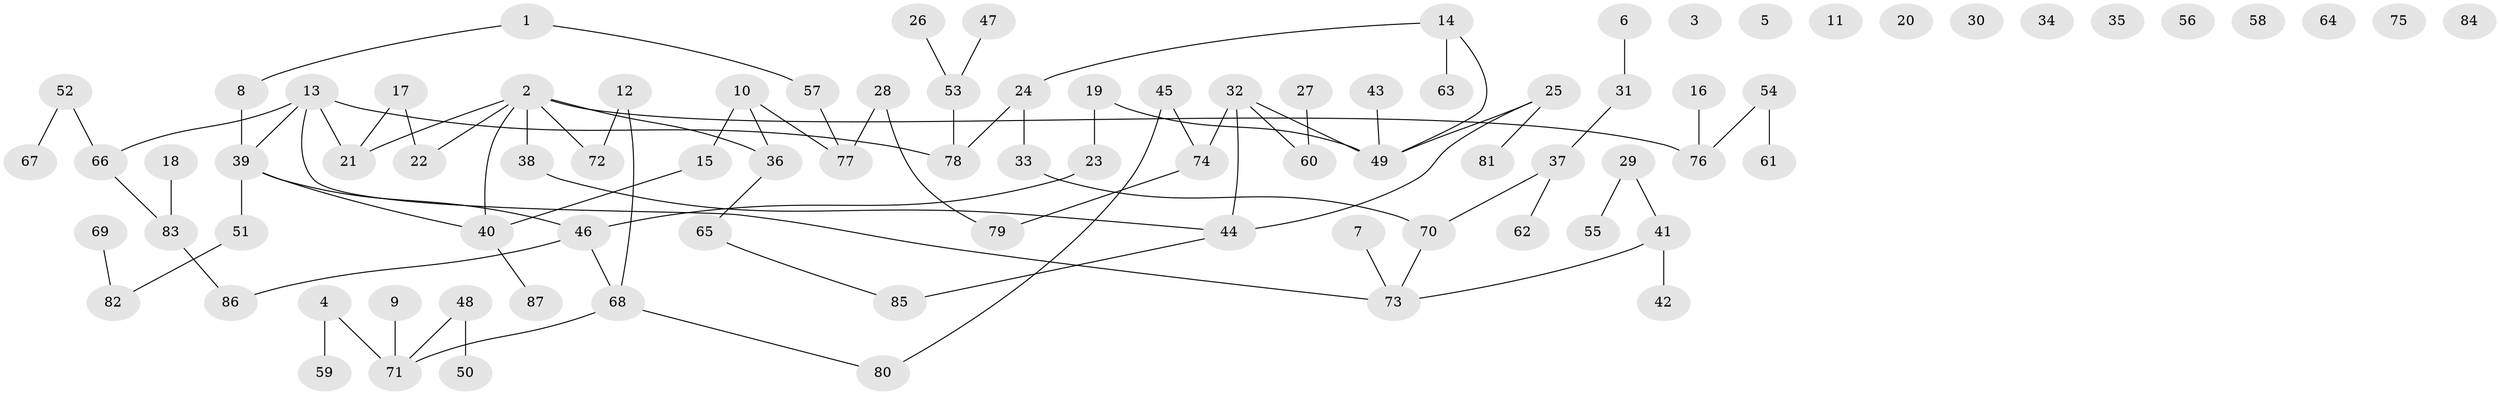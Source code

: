 // coarse degree distribution, {2: 0.30357142857142855, 7: 0.05357142857142857, 0: 0.21428571428571427, 1: 0.21428571428571427, 3: 0.10714285714285714, 4: 0.07142857142857142, 5: 0.017857142857142856, 6: 0.017857142857142856}
// Generated by graph-tools (version 1.1) at 2025/23/03/03/25 07:23:28]
// undirected, 87 vertices, 87 edges
graph export_dot {
graph [start="1"]
  node [color=gray90,style=filled];
  1;
  2;
  3;
  4;
  5;
  6;
  7;
  8;
  9;
  10;
  11;
  12;
  13;
  14;
  15;
  16;
  17;
  18;
  19;
  20;
  21;
  22;
  23;
  24;
  25;
  26;
  27;
  28;
  29;
  30;
  31;
  32;
  33;
  34;
  35;
  36;
  37;
  38;
  39;
  40;
  41;
  42;
  43;
  44;
  45;
  46;
  47;
  48;
  49;
  50;
  51;
  52;
  53;
  54;
  55;
  56;
  57;
  58;
  59;
  60;
  61;
  62;
  63;
  64;
  65;
  66;
  67;
  68;
  69;
  70;
  71;
  72;
  73;
  74;
  75;
  76;
  77;
  78;
  79;
  80;
  81;
  82;
  83;
  84;
  85;
  86;
  87;
  1 -- 8;
  1 -- 57;
  2 -- 21;
  2 -- 22;
  2 -- 36;
  2 -- 38;
  2 -- 40;
  2 -- 72;
  2 -- 76;
  4 -- 59;
  4 -- 71;
  6 -- 31;
  7 -- 73;
  8 -- 39;
  9 -- 71;
  10 -- 15;
  10 -- 36;
  10 -- 77;
  12 -- 68;
  12 -- 72;
  13 -- 21;
  13 -- 39;
  13 -- 66;
  13 -- 73;
  13 -- 78;
  14 -- 24;
  14 -- 49;
  14 -- 63;
  15 -- 40;
  16 -- 76;
  17 -- 21;
  17 -- 22;
  18 -- 83;
  19 -- 23;
  19 -- 49;
  23 -- 46;
  24 -- 33;
  24 -- 78;
  25 -- 44;
  25 -- 49;
  25 -- 81;
  26 -- 53;
  27 -- 60;
  28 -- 77;
  28 -- 79;
  29 -- 41;
  29 -- 55;
  31 -- 37;
  32 -- 44;
  32 -- 49;
  32 -- 60;
  32 -- 74;
  33 -- 70;
  36 -- 65;
  37 -- 62;
  37 -- 70;
  38 -- 44;
  39 -- 40;
  39 -- 46;
  39 -- 51;
  40 -- 87;
  41 -- 42;
  41 -- 73;
  43 -- 49;
  44 -- 85;
  45 -- 74;
  45 -- 80;
  46 -- 68;
  46 -- 86;
  47 -- 53;
  48 -- 50;
  48 -- 71;
  51 -- 82;
  52 -- 66;
  52 -- 67;
  53 -- 78;
  54 -- 61;
  54 -- 76;
  57 -- 77;
  65 -- 85;
  66 -- 83;
  68 -- 71;
  68 -- 80;
  69 -- 82;
  70 -- 73;
  74 -- 79;
  83 -- 86;
}
